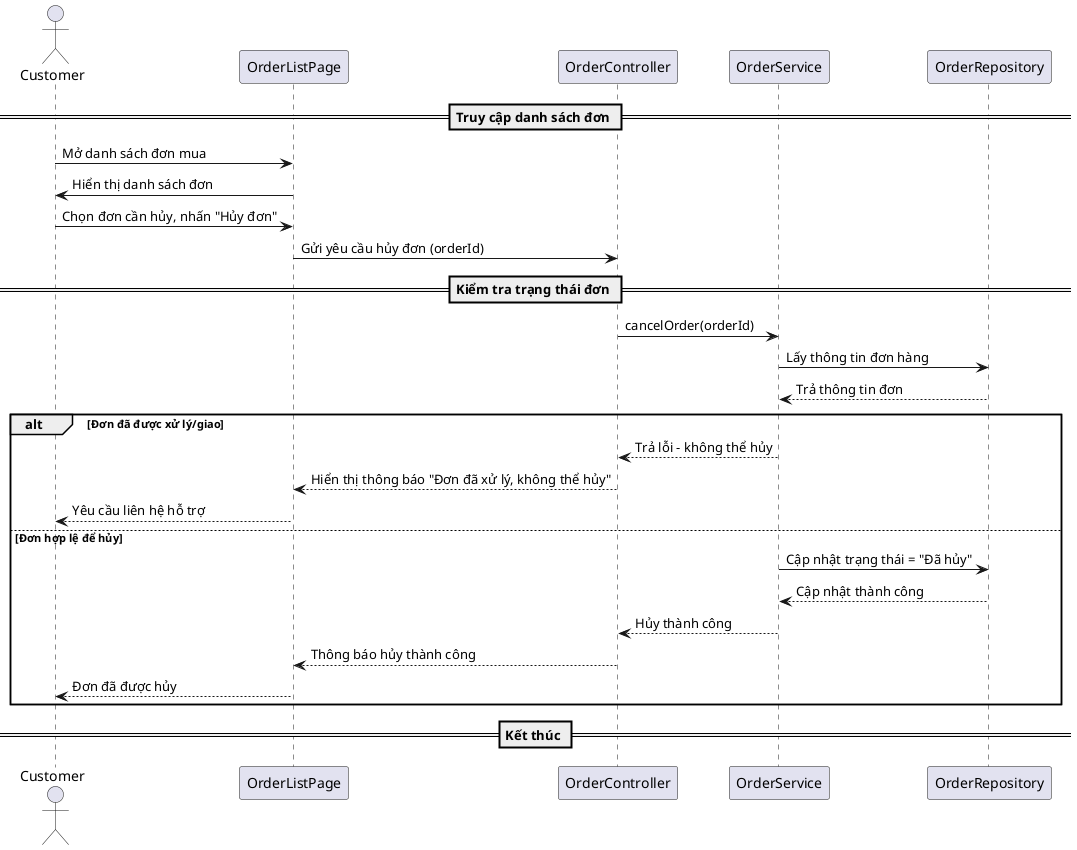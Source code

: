 @startuml
actor Customer
participant "OrderListPage" as OLP
participant "OrderController" as OC
participant "OrderService" as OS
participant "OrderRepository" as OR

== Truy cập danh sách đơn ==
Customer -> OLP: Mở danh sách đơn mua
OLP -> Customer: Hiển thị danh sách đơn

Customer -> OLP: Chọn đơn cần hủy, nhấn "Hủy đơn"
OLP -> OC: Gửi yêu cầu hủy đơn (orderId)

== Kiểm tra trạng thái đơn ==
OC -> OS: cancelOrder(orderId)
OS -> OR: Lấy thông tin đơn hàng
OR --> OS: Trả thông tin đơn

alt Đơn đã được xử lý/giao
    OS --> OC: Trả lỗi - không thể hủy
    OC --> OLP: Hiển thị thông báo "Đơn đã xử lý, không thể hủy"
    OLP --> Customer: Yêu cầu liên hệ hỗ trợ
else Đơn hợp lệ để hủy
    OS -> OR: Cập nhật trạng thái = "Đã hủy"
    OR --> OS: Cập nhật thành công
    OS --> OC: Hủy thành công
    OC --> OLP: Thông báo hủy thành công
    OLP --> Customer: Đơn đã được hủy
end

== Kết thúc ==
@enduml
